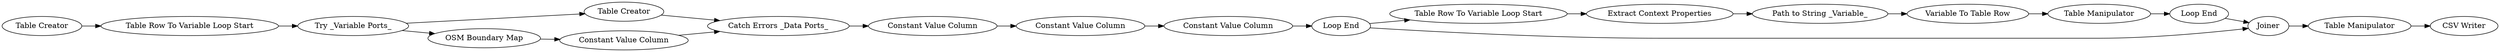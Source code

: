 digraph {
	65 -> 22
	65 -> 63
	63 -> 27
	18 -> 25
	27 -> 18
	77 -> 76
	25 -> 26
	73 -> 48
	68 -> 69
	72 -> 75
	64 -> 65
	75 -> 77
	62 -> 64
	26 -> 66
	69 -> 72
	66 -> 74
	74 -> 73
	74 -> 75
	22 -> 18
	67 -> 68
	48 -> 67
	27 [label="Constant Value Column"]
	18 [label="Catch Errors _Data Ports_"]
	26 [label="Constant Value Column"]
	74 [label="Loop End"]
	64 [label="Table Row To Variable Loop Start"]
	25 [label="Constant Value Column"]
	75 [label=Joiner]
	48 [label="Extract Context Properties"]
	22 [label="Table Creator"]
	68 [label="Variable To Table Row"]
	67 [label="Path to String _Variable_"]
	72 [label="Loop End"]
	63 [label="OSM Boundary Map"]
	77 [label="Table Manipulator"]
	76 [label="CSV Writer"]
	66 [label="Constant Value Column"]
	62 [label="Table Creator"]
	65 [label="Try _Variable Ports_"]
	69 [label="Table Manipulator"]
	73 [label="Table Row To Variable Loop Start"]
	rankdir=LR
}
